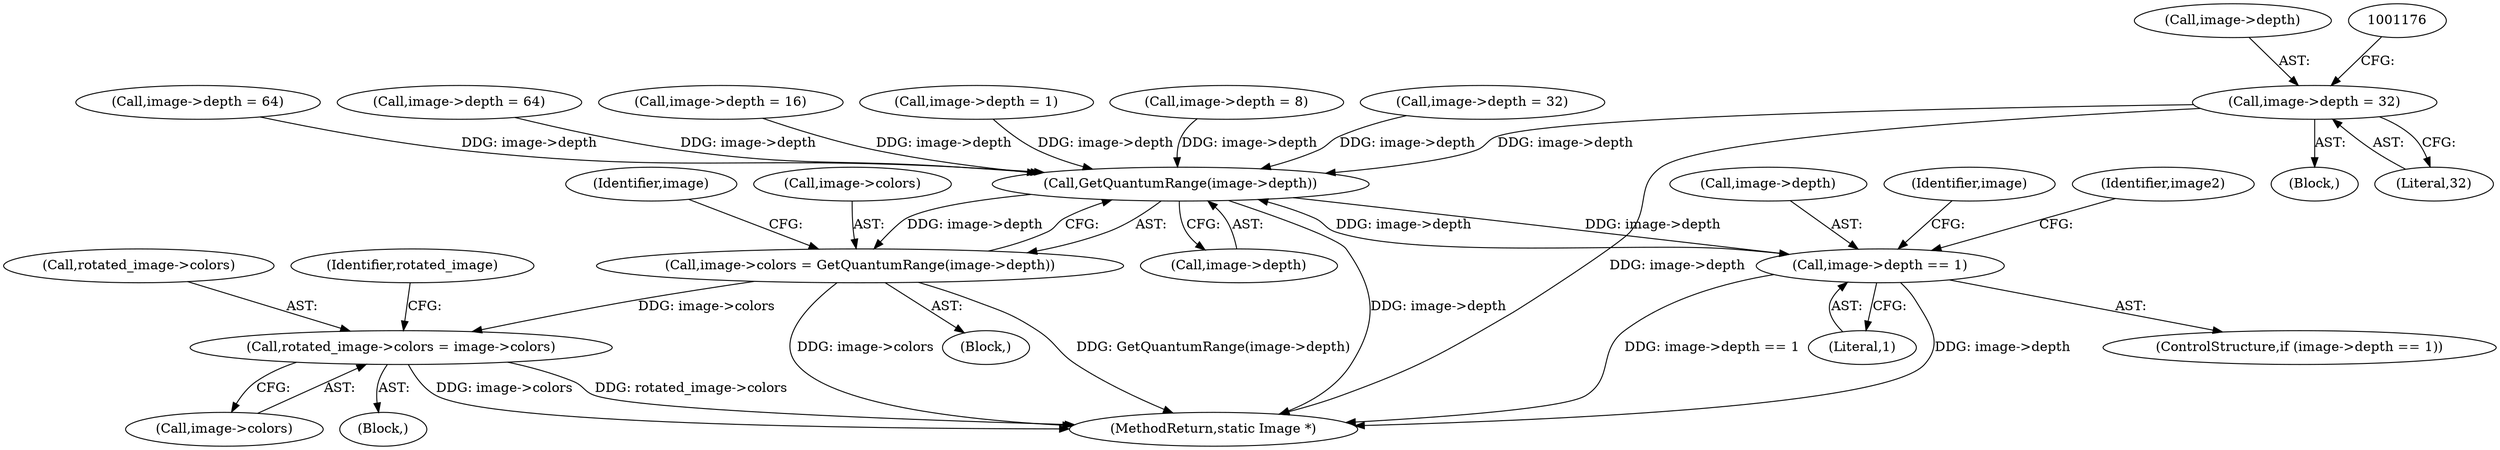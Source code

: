 digraph "0_ImageMagick_f7206618d27c2e69d977abf40e3035a33e5f6be0@pointer" {
"1001170" [label="(Call,image->depth = 32)"];
"1001308" [label="(Call,GetQuantumRange(image->depth))"];
"1001304" [label="(Call,image->colors = GetQuantumRange(image->depth))"];
"1001988" [label="(Call,rotated_image->colors = image->colors)"];
"1001944" [label="(Call,image->depth == 1)"];
"1001945" [label="(Call,image->depth)"];
"1001316" [label="(Identifier,image)"];
"1001305" [label="(Call,image->colors)"];
"1001973" [label="(Block,)"];
"1001304" [label="(Call,image->colors = GetQuantumRange(image->depth))"];
"1000462" [label="(Block,)"];
"1001996" [label="(Identifier,rotated_image)"];
"1001075" [label="(Block,)"];
"1001992" [label="(Call,image->colors)"];
"1001151" [label="(Call,image->depth = 64)"];
"1001308" [label="(Call,GetQuantumRange(image->depth))"];
"1001951" [label="(Identifier,image)"];
"1001988" [label="(Call,rotated_image->colors = image->colors)"];
"1001202" [label="(Call,image->depth = 64)"];
"1001171" [label="(Call,image->depth)"];
"1002325" [label="(MethodReturn,static Image *)"];
"1001111" [label="(Call,image->depth = 16)"];
"1001087" [label="(Call,image->depth = 1)"];
"1001943" [label="(ControlStructure,if (image->depth == 1))"];
"1001170" [label="(Call,image->depth = 32)"];
"1001956" [label="(Identifier,image2)"];
"1001093" [label="(Call,image->depth = 8)"];
"1001989" [label="(Call,rotated_image->colors)"];
"1001948" [label="(Literal,1)"];
"1001944" [label="(Call,image->depth == 1)"];
"1001174" [label="(Literal,32)"];
"1001131" [label="(Call,image->depth = 32)"];
"1001309" [label="(Call,image->depth)"];
"1001170" -> "1001075"  [label="AST: "];
"1001170" -> "1001174"  [label="CFG: "];
"1001171" -> "1001170"  [label="AST: "];
"1001174" -> "1001170"  [label="AST: "];
"1001176" -> "1001170"  [label="CFG: "];
"1001170" -> "1002325"  [label="DDG: image->depth"];
"1001170" -> "1001308"  [label="DDG: image->depth"];
"1001308" -> "1001304"  [label="AST: "];
"1001308" -> "1001309"  [label="CFG: "];
"1001309" -> "1001308"  [label="AST: "];
"1001304" -> "1001308"  [label="CFG: "];
"1001308" -> "1002325"  [label="DDG: image->depth"];
"1001308" -> "1001304"  [label="DDG: image->depth"];
"1001944" -> "1001308"  [label="DDG: image->depth"];
"1001087" -> "1001308"  [label="DDG: image->depth"];
"1001131" -> "1001308"  [label="DDG: image->depth"];
"1001111" -> "1001308"  [label="DDG: image->depth"];
"1001151" -> "1001308"  [label="DDG: image->depth"];
"1001093" -> "1001308"  [label="DDG: image->depth"];
"1001202" -> "1001308"  [label="DDG: image->depth"];
"1001308" -> "1001944"  [label="DDG: image->depth"];
"1001304" -> "1000462"  [label="AST: "];
"1001305" -> "1001304"  [label="AST: "];
"1001316" -> "1001304"  [label="CFG: "];
"1001304" -> "1002325"  [label="DDG: GetQuantumRange(image->depth)"];
"1001304" -> "1002325"  [label="DDG: image->colors"];
"1001304" -> "1001988"  [label="DDG: image->colors"];
"1001988" -> "1001973"  [label="AST: "];
"1001988" -> "1001992"  [label="CFG: "];
"1001989" -> "1001988"  [label="AST: "];
"1001992" -> "1001988"  [label="AST: "];
"1001996" -> "1001988"  [label="CFG: "];
"1001988" -> "1002325"  [label="DDG: image->colors"];
"1001988" -> "1002325"  [label="DDG: rotated_image->colors"];
"1001944" -> "1001943"  [label="AST: "];
"1001944" -> "1001948"  [label="CFG: "];
"1001945" -> "1001944"  [label="AST: "];
"1001948" -> "1001944"  [label="AST: "];
"1001951" -> "1001944"  [label="CFG: "];
"1001956" -> "1001944"  [label="CFG: "];
"1001944" -> "1002325"  [label="DDG: image->depth"];
"1001944" -> "1002325"  [label="DDG: image->depth == 1"];
}
